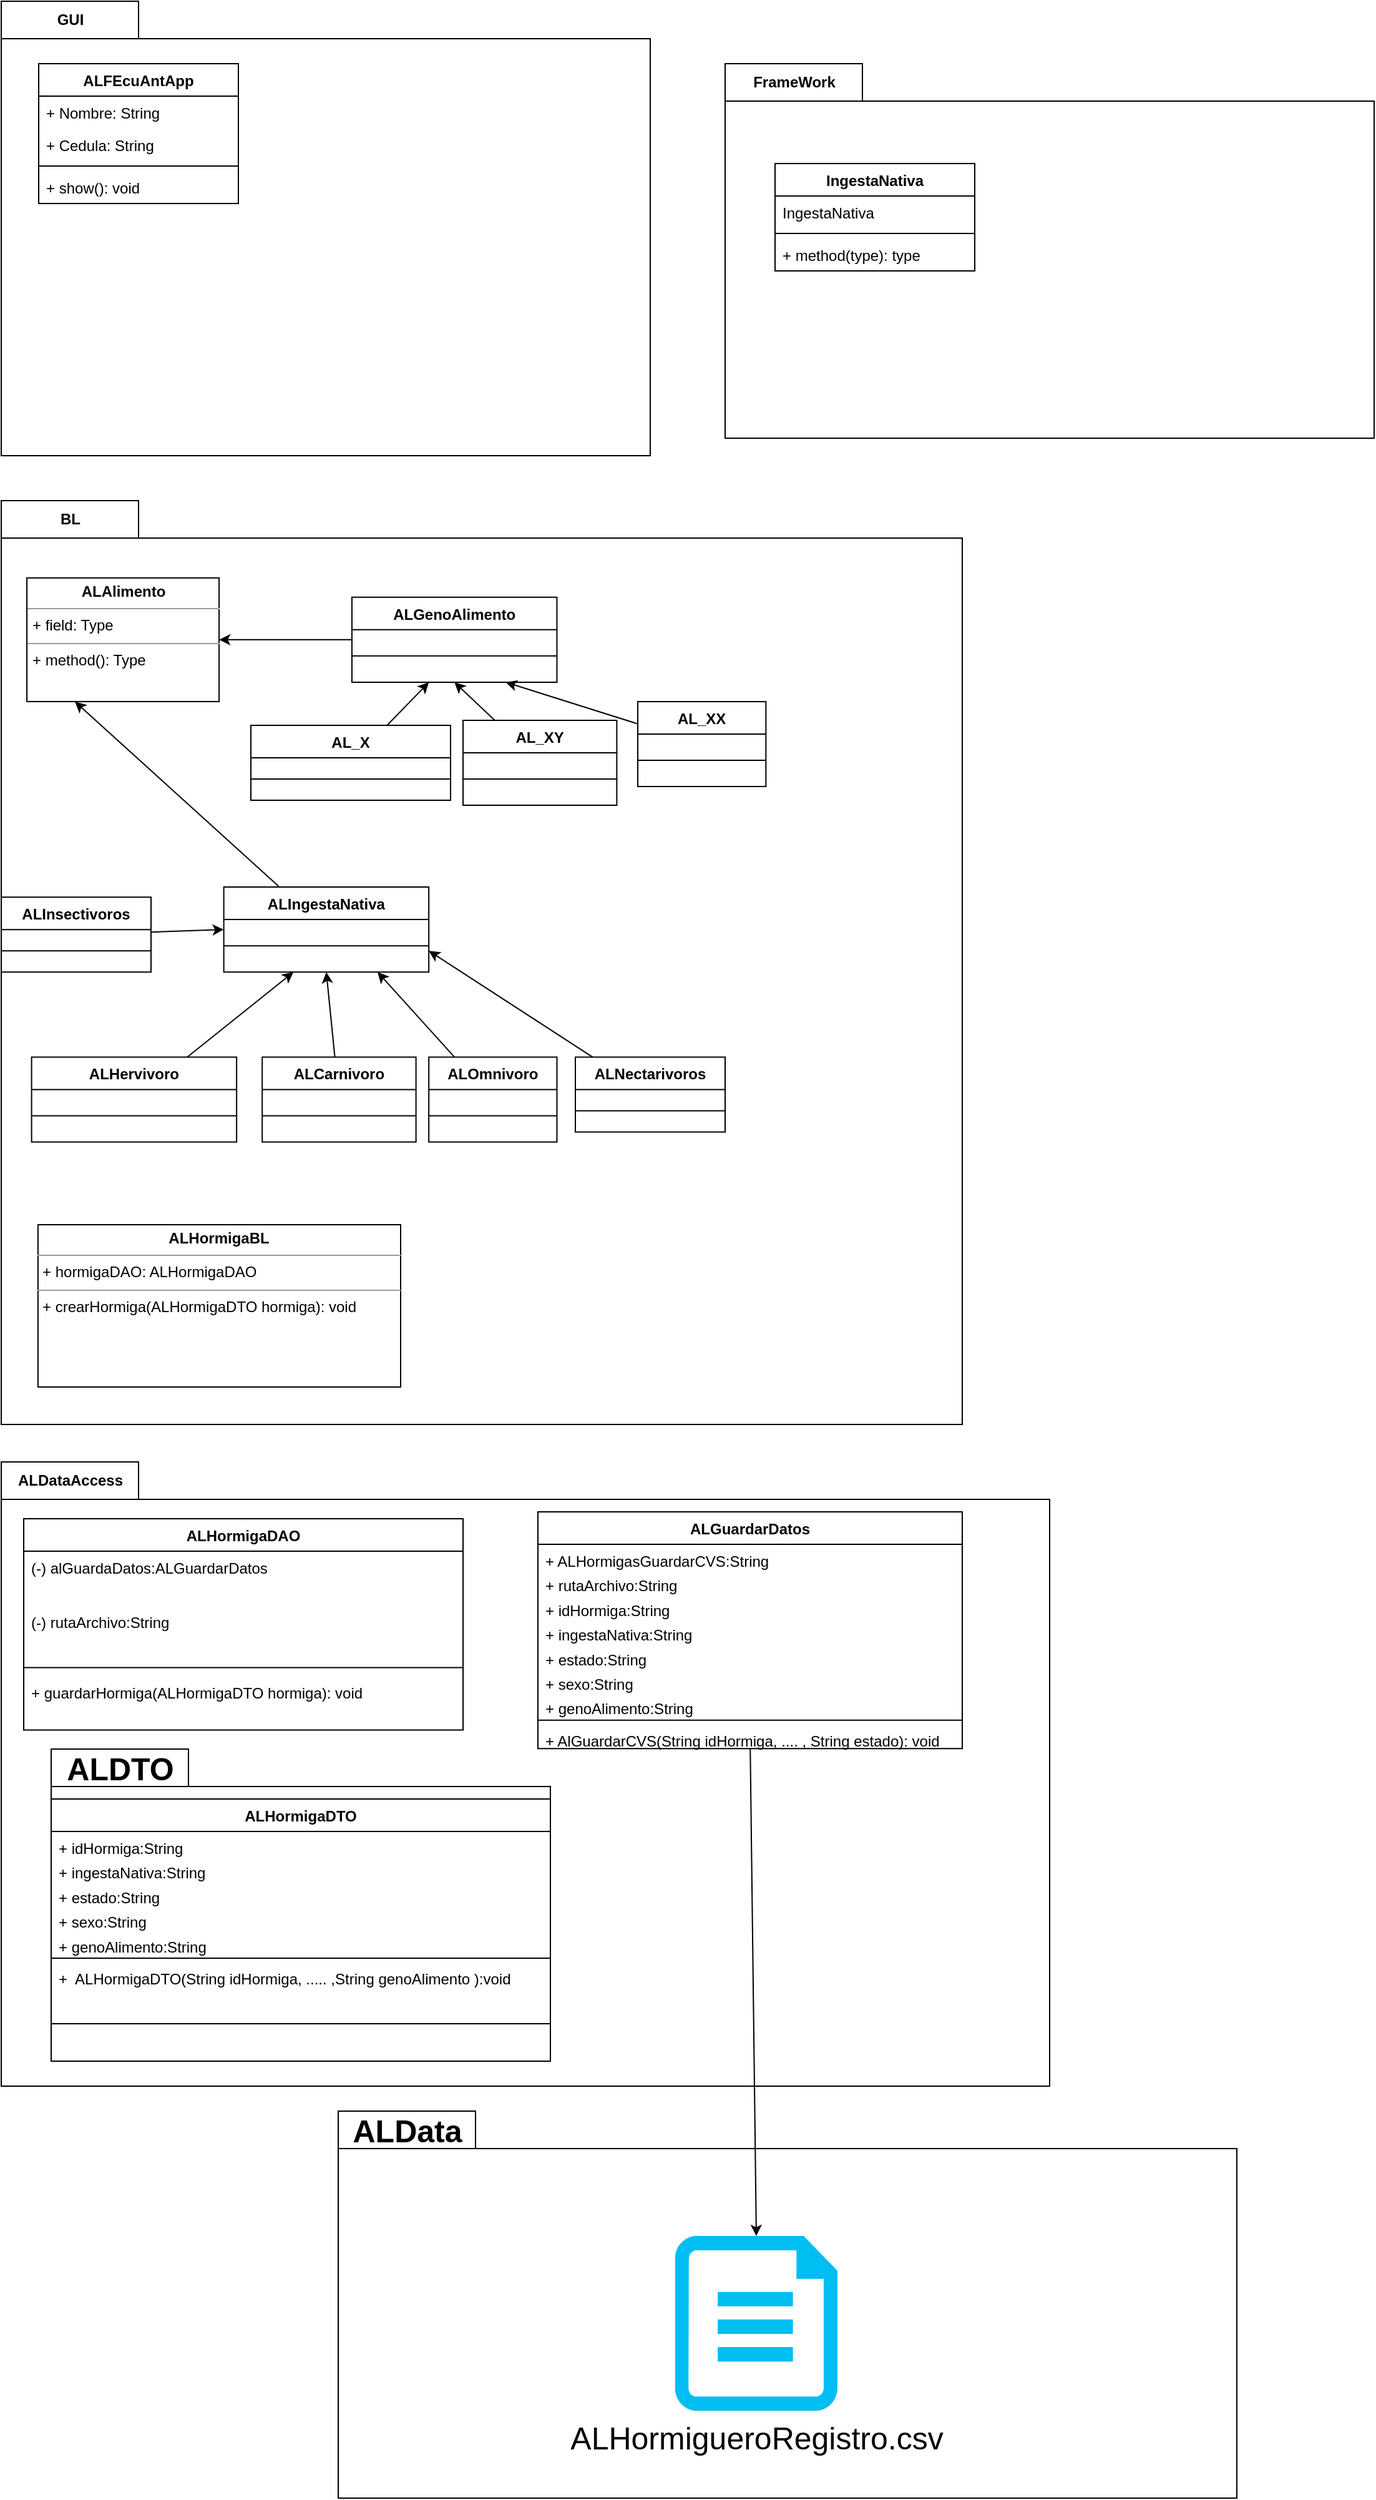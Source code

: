 <mxfile>
    <diagram id="7M8nlahBoTC14Zpf9XW7" name="Page-1">
        <mxGraphModel dx="1098" dy="1734" grid="1" gridSize="10" guides="1" tooltips="1" connect="1" arrows="1" fold="1" page="1" pageScale="1" pageWidth="850" pageHeight="1100" math="0" shadow="0">
            <root>
                <mxCell id="0"/>
                <mxCell id="1" parent="0"/>
                <mxCell id="17" value="ALDataAccess" style="shape=folder;fontStyle=1;tabWidth=110;tabHeight=30;tabPosition=left;html=1;boundedLbl=1;labelInHeader=1;container=1;collapsible=0;" parent="1" vertex="1">
                    <mxGeometry x="140" y="90" width="840" height="500" as="geometry"/>
                </mxCell>
                <mxCell id="18" value="" style="html=1;strokeColor=none;resizeWidth=1;resizeHeight=1;fillColor=none;part=1;connectable=0;allowArrows=0;deletable=0;" parent="17" vertex="1">
                    <mxGeometry width="840" height="350.0" relative="1" as="geometry">
                        <mxPoint y="30" as="offset"/>
                    </mxGeometry>
                </mxCell>
                <mxCell id="19" value="ALHormigaDAO" style="swimlane;fontStyle=1;align=center;verticalAlign=top;childLayout=stackLayout;horizontal=1;startSize=26;horizontalStack=0;resizeParent=1;resizeParentMax=0;resizeLast=0;collapsible=1;marginBottom=0;" parent="17" vertex="1">
                    <mxGeometry x="18" y="45.455" width="352" height="169.333" as="geometry"/>
                </mxCell>
                <mxCell id="20" value="(-) alGuardaDatos:ALGuardarDatos" style="text;strokeColor=none;fillColor=none;align=left;verticalAlign=top;spacingLeft=4;spacingRight=4;overflow=hidden;rotatable=0;points=[[0,0.5],[1,0.5]];portConstraint=eastwest;" parent="19" vertex="1">
                    <mxGeometry y="26" width="352" height="43.333" as="geometry"/>
                </mxCell>
                <mxCell id="89" value="(-) rutaArchivo:String" style="text;strokeColor=none;fillColor=none;align=left;verticalAlign=top;spacingLeft=4;spacingRight=4;overflow=hidden;rotatable=0;points=[[0,0.5],[1,0.5]];portConstraint=eastwest;" vertex="1" parent="19">
                    <mxGeometry y="69.333" width="352" height="43.333" as="geometry"/>
                </mxCell>
                <mxCell id="21" value="" style="line;strokeWidth=1;fillColor=none;align=left;verticalAlign=middle;spacingTop=-1;spacingLeft=3;spacingRight=3;rotatable=0;labelPosition=right;points=[];portConstraint=eastwest;strokeColor=inherit;" parent="19" vertex="1">
                    <mxGeometry y="112.667" width="352" height="13.333" as="geometry"/>
                </mxCell>
                <mxCell id="97" value="+ guardarHormiga(ALHormigaDTO hormiga): void" style="text;strokeColor=none;fillColor=none;align=left;verticalAlign=top;spacingLeft=4;spacingRight=4;overflow=hidden;rotatable=0;points=[[0,0.5],[1,0.5]];portConstraint=eastwest;" vertex="1" parent="19">
                    <mxGeometry y="126.0" width="352" height="43.333" as="geometry"/>
                </mxCell>
                <mxCell id="111" value="ALDTO" style="shape=folder;fontStyle=1;tabWidth=110;tabHeight=30;tabPosition=left;html=1;boundedLbl=1;labelInHeader=1;container=1;collapsible=0;fontSize=25;" vertex="1" parent="17">
                    <mxGeometry x="40" y="230" width="400" height="249.995" as="geometry"/>
                </mxCell>
                <mxCell id="112" value="" style="html=1;strokeColor=none;resizeWidth=1;resizeHeight=1;fillColor=none;part=1;connectable=0;allowArrows=0;deletable=0;fontSize=25;" vertex="1" parent="111">
                    <mxGeometry width="330" height="154" relative="1" as="geometry">
                        <mxPoint y="30" as="offset"/>
                    </mxGeometry>
                </mxCell>
                <mxCell id="113" value="ALHormigaDTO" style="swimlane;fontStyle=1;align=center;verticalAlign=top;childLayout=stackLayout;horizontal=1;startSize=26;horizontalStack=0;resizeParent=1;resizeParentMax=0;resizeLast=0;collapsible=1;marginBottom=0;" vertex="1" parent="111">
                    <mxGeometry y="40" width="400" height="179.995" as="geometry">
                        <mxRectangle y="40" width="130" height="30" as="alternateBounds"/>
                    </mxGeometry>
                </mxCell>
                <mxCell id="116" value="+ idHormiga:String" style="text;strokeColor=none;fillColor=none;align=left;verticalAlign=top;spacingLeft=4;spacingRight=4;overflow=hidden;rotatable=0;points=[[0,0.5],[1,0.5]];portConstraint=eastwest;" vertex="1" parent="113">
                    <mxGeometry y="26" width="400" height="19.697" as="geometry"/>
                </mxCell>
                <mxCell id="117" value="+ ingestaNativa:String" style="text;strokeColor=none;fillColor=none;align=left;verticalAlign=top;spacingLeft=4;spacingRight=4;overflow=hidden;rotatable=0;points=[[0,0.5],[1,0.5]];portConstraint=eastwest;" vertex="1" parent="113">
                    <mxGeometry y="45.697" width="400" height="19.697" as="geometry"/>
                </mxCell>
                <mxCell id="118" value="+ estado:String" style="text;strokeColor=none;fillColor=none;align=left;verticalAlign=top;spacingLeft=4;spacingRight=4;overflow=hidden;rotatable=0;points=[[0,0.5],[1,0.5]];portConstraint=eastwest;" vertex="1" parent="113">
                    <mxGeometry y="65.394" width="400" height="19.697" as="geometry"/>
                </mxCell>
                <mxCell id="119" value="+ sexo:String" style="text;strokeColor=none;fillColor=none;align=left;verticalAlign=top;spacingLeft=4;spacingRight=4;overflow=hidden;rotatable=0;points=[[0,0.5],[1,0.5]];portConstraint=eastwest;" vertex="1" parent="113">
                    <mxGeometry y="85.091" width="400" height="19.697" as="geometry"/>
                </mxCell>
                <mxCell id="120" value="+ genoAlimento:String" style="text;strokeColor=none;fillColor=none;align=left;verticalAlign=top;spacingLeft=4;spacingRight=4;overflow=hidden;rotatable=0;points=[[0,0.5],[1,0.5]];portConstraint=eastwest;" vertex="1" parent="113">
                    <mxGeometry y="104.788" width="400" height="19.697" as="geometry"/>
                </mxCell>
                <mxCell id="121" value="" style="line;strokeWidth=1;fillColor=none;align=left;verticalAlign=middle;spacingTop=-1;spacingLeft=3;spacingRight=3;rotatable=0;labelPosition=right;points=[];portConstraint=eastwest;strokeColor=inherit;" vertex="1" parent="113">
                    <mxGeometry y="124.485" width="400" height="6.061" as="geometry"/>
                </mxCell>
                <mxCell id="122" value="+  ALHormigaDTO(String idHormiga, ..... ,String genoAlimento ):void" style="text;strokeColor=none;fillColor=none;align=left;verticalAlign=top;spacingLeft=4;spacingRight=4;overflow=hidden;rotatable=0;points=[[0,0.5],[1,0.5]];portConstraint=eastwest;" vertex="1" parent="113">
                    <mxGeometry y="130.545" width="400" height="49.45" as="geometry"/>
                </mxCell>
                <mxCell id="98" value="ALGuardarDatos" style="swimlane;fontStyle=1;align=center;verticalAlign=top;childLayout=stackLayout;horizontal=1;startSize=26;horizontalStack=0;resizeParent=1;resizeParentMax=0;resizeLast=0;collapsible=1;marginBottom=0;" vertex="1" parent="17">
                    <mxGeometry x="430" y="40" width="340" height="189.636" as="geometry"/>
                </mxCell>
                <mxCell id="99" value="+ ALHormigasGuardarCVS:String" style="text;strokeColor=none;fillColor=none;align=left;verticalAlign=top;spacingLeft=4;spacingRight=4;overflow=hidden;rotatable=0;points=[[0,0.5],[1,0.5]];portConstraint=eastwest;" vertex="1" parent="98">
                    <mxGeometry y="26" width="340" height="19.697" as="geometry"/>
                </mxCell>
                <mxCell id="103" value="+ rutaArchivo:String" style="text;strokeColor=none;fillColor=none;align=left;verticalAlign=top;spacingLeft=4;spacingRight=4;overflow=hidden;rotatable=0;points=[[0,0.5],[1,0.5]];portConstraint=eastwest;" vertex="1" parent="98">
                    <mxGeometry y="45.697" width="340" height="19.697" as="geometry"/>
                </mxCell>
                <mxCell id="104" value="+ idHormiga:String" style="text;strokeColor=none;fillColor=none;align=left;verticalAlign=top;spacingLeft=4;spacingRight=4;overflow=hidden;rotatable=0;points=[[0,0.5],[1,0.5]];portConstraint=eastwest;" vertex="1" parent="98">
                    <mxGeometry y="65.394" width="340" height="19.697" as="geometry"/>
                </mxCell>
                <mxCell id="105" value="+ ingestaNativa:String" style="text;strokeColor=none;fillColor=none;align=left;verticalAlign=top;spacingLeft=4;spacingRight=4;overflow=hidden;rotatable=0;points=[[0,0.5],[1,0.5]];portConstraint=eastwest;" vertex="1" parent="98">
                    <mxGeometry y="85.091" width="340" height="19.697" as="geometry"/>
                </mxCell>
                <mxCell id="100" value="+ estado:String" style="text;strokeColor=none;fillColor=none;align=left;verticalAlign=top;spacingLeft=4;spacingRight=4;overflow=hidden;rotatable=0;points=[[0,0.5],[1,0.5]];portConstraint=eastwest;" vertex="1" parent="98">
                    <mxGeometry y="104.788" width="340" height="19.697" as="geometry"/>
                </mxCell>
                <mxCell id="107" value="+ sexo:String" style="text;strokeColor=none;fillColor=none;align=left;verticalAlign=top;spacingLeft=4;spacingRight=4;overflow=hidden;rotatable=0;points=[[0,0.5],[1,0.5]];portConstraint=eastwest;" vertex="1" parent="98">
                    <mxGeometry y="124.485" width="340" height="19.697" as="geometry"/>
                </mxCell>
                <mxCell id="106" value="+ genoAlimento:String" style="text;strokeColor=none;fillColor=none;align=left;verticalAlign=top;spacingLeft=4;spacingRight=4;overflow=hidden;rotatable=0;points=[[0,0.5],[1,0.5]];portConstraint=eastwest;" vertex="1" parent="98">
                    <mxGeometry y="144.182" width="340" height="19.697" as="geometry"/>
                </mxCell>
                <mxCell id="101" value="" style="line;strokeWidth=1;fillColor=none;align=left;verticalAlign=middle;spacingTop=-1;spacingLeft=3;spacingRight=3;rotatable=0;labelPosition=right;points=[];portConstraint=eastwest;strokeColor=inherit;" vertex="1" parent="98">
                    <mxGeometry y="163.879" width="340" height="6.061" as="geometry"/>
                </mxCell>
                <mxCell id="102" value="+ AlGuardarCVS(String idHormiga, .... , String estado): void" style="text;strokeColor=none;fillColor=none;align=left;verticalAlign=top;spacingLeft=4;spacingRight=4;overflow=hidden;rotatable=0;points=[[0,0.5],[1,0.5]];portConstraint=eastwest;" vertex="1" parent="98">
                    <mxGeometry y="169.939" width="340" height="19.697" as="geometry"/>
                </mxCell>
                <mxCell id="108" value="ALData" style="shape=folder;fontStyle=1;tabWidth=110;tabHeight=30;tabPosition=left;html=1;boundedLbl=1;labelInHeader=1;container=1;collapsible=0;fontSize=25;" vertex="1" parent="1">
                    <mxGeometry x="410" y="610" width="720" height="310" as="geometry"/>
                </mxCell>
                <mxCell id="109" value="" style="html=1;strokeColor=none;resizeWidth=1;resizeHeight=1;fillColor=none;part=1;connectable=0;allowArrows=0;deletable=0;fontSize=25;" vertex="1" parent="108">
                    <mxGeometry width="720" height="217" relative="1" as="geometry">
                        <mxPoint y="30" as="offset"/>
                    </mxGeometry>
                </mxCell>
                <mxCell id="23" value="&lt;font style=&quot;font-size: 25px;&quot;&gt;ALHormigueroRegistro.csv&lt;/font&gt;" style="verticalLabelPosition=bottom;html=1;verticalAlign=top;align=center;strokeColor=none;fillColor=#00BEF2;shape=mxgraph.azure.cloud_services_configuration_file;pointerEvents=1;" parent="108" vertex="1">
                    <mxGeometry x="270" y="100" width="130" height="140" as="geometry"/>
                </mxCell>
                <mxCell id="9" value="GUI" style="shape=folder;fontStyle=1;tabWidth=110;tabHeight=30;tabPosition=left;html=1;boundedLbl=1;labelInHeader=1;container=1;collapsible=0;" parent="1" vertex="1">
                    <mxGeometry x="140" y="-1080" width="520" height="364" as="geometry"/>
                </mxCell>
                <mxCell id="10" value="" style="html=1;strokeColor=none;resizeWidth=1;resizeHeight=1;fillColor=none;part=1;connectable=0;allowArrows=0;deletable=0;" parent="9" vertex="1">
                    <mxGeometry width="520" height="210" relative="1" as="geometry">
                        <mxPoint y="30" as="offset"/>
                    </mxGeometry>
                </mxCell>
                <mxCell id="32" value="ALFEcuAntApp" style="swimlane;fontStyle=1;align=center;verticalAlign=top;childLayout=stackLayout;horizontal=1;startSize=26;horizontalStack=0;resizeParent=1;resizeParentMax=0;resizeLast=0;collapsible=1;marginBottom=0;" parent="9" vertex="1">
                    <mxGeometry x="30" y="50" width="160" height="112" as="geometry"/>
                </mxCell>
                <mxCell id="37" value="+ Nombre: String" style="text;strokeColor=none;fillColor=none;align=left;verticalAlign=top;spacingLeft=4;spacingRight=4;overflow=hidden;rotatable=0;points=[[0,0.5],[1,0.5]];portConstraint=eastwest;" parent="32" vertex="1">
                    <mxGeometry y="26" width="160" height="26" as="geometry"/>
                </mxCell>
                <mxCell id="38" value="+ Cedula: String" style="text;strokeColor=none;fillColor=none;align=left;verticalAlign=top;spacingLeft=4;spacingRight=4;overflow=hidden;rotatable=0;points=[[0,0.5],[1,0.5]];portConstraint=eastwest;" parent="32" vertex="1">
                    <mxGeometry y="52" width="160" height="26" as="geometry"/>
                </mxCell>
                <mxCell id="34" value="" style="line;strokeWidth=1;fillColor=none;align=left;verticalAlign=middle;spacingTop=-1;spacingLeft=3;spacingRight=3;rotatable=0;labelPosition=right;points=[];portConstraint=eastwest;strokeColor=inherit;" parent="32" vertex="1">
                    <mxGeometry y="78" width="160" height="8" as="geometry"/>
                </mxCell>
                <mxCell id="35" value="+ show(): void" style="text;strokeColor=none;fillColor=none;align=left;verticalAlign=top;spacingLeft=4;spacingRight=4;overflow=hidden;rotatable=0;points=[[0,0.5],[1,0.5]];portConstraint=eastwest;" parent="32" vertex="1">
                    <mxGeometry y="86" width="160" height="26" as="geometry"/>
                </mxCell>
                <mxCell id="11" value="BL" style="shape=folder;fontStyle=1;tabWidth=110;tabHeight=30;tabPosition=left;html=1;boundedLbl=1;labelInHeader=1;container=1;collapsible=0;" parent="1" vertex="1">
                    <mxGeometry x="140" y="-680" width="770" height="740" as="geometry"/>
                </mxCell>
                <mxCell id="12" value="" style="html=1;strokeColor=none;resizeWidth=1;resizeHeight=1;fillColor=none;part=1;connectable=0;allowArrows=0;deletable=0;" parent="11" vertex="1">
                    <mxGeometry width="770" height="364" relative="1" as="geometry">
                        <mxPoint y="30" as="offset"/>
                    </mxGeometry>
                </mxCell>
                <mxCell id="80" value="&lt;p style=&quot;margin:0px;margin-top:4px;text-align:center;&quot;&gt;&lt;b&gt;ALAlimento&lt;/b&gt;&lt;/p&gt;&lt;hr size=&quot;1&quot;&gt;&lt;p style=&quot;margin:0px;margin-left:4px;&quot;&gt;+ field: Type&lt;/p&gt;&lt;hr size=&quot;1&quot;&gt;&lt;p style=&quot;margin:0px;margin-left:4px;&quot;&gt;+ method(): Type&lt;/p&gt;" style="verticalAlign=top;align=left;overflow=fill;fontSize=12;fontFamily=Helvetica;html=1;" vertex="1" parent="11">
                    <mxGeometry x="20.533" y="61.905" width="154" height="99.048" as="geometry"/>
                </mxCell>
                <mxCell id="58" value="ALGenoAlimento" style="swimlane;fontStyle=1;align=center;verticalAlign=top;childLayout=stackLayout;horizontal=1;startSize=26;horizontalStack=0;resizeParent=1;resizeParentMax=0;resizeLast=0;collapsible=1;marginBottom=0;" vertex="1" parent="11">
                    <mxGeometry x="280.973" y="77.377" width="164.267" height="68.095" as="geometry">
                        <mxRectangle x="10" y="60" width="170" height="60" as="alternateBounds"/>
                    </mxGeometry>
                </mxCell>
                <mxCell id="59" value="" style="line;strokeWidth=1;fillColor=none;align=left;verticalAlign=middle;spacingTop=-1;spacingLeft=3;spacingRight=3;rotatable=0;labelPosition=right;points=[];portConstraint=eastwest;strokeColor=inherit;" vertex="1" parent="58">
                    <mxGeometry y="26" width="164.267" height="42.095" as="geometry"/>
                </mxCell>
                <mxCell id="81" style="edgeStyle=none;html=1;entryX=1;entryY=0.5;entryDx=0;entryDy=0;" edge="1" parent="11" source="58" target="80">
                    <mxGeometry relative="1" as="geometry"/>
                </mxCell>
                <mxCell id="53" value="AL_XY" style="swimlane;fontStyle=1;align=center;verticalAlign=top;childLayout=stackLayout;horizontal=1;startSize=26;horizontalStack=0;resizeParent=1;resizeParentMax=0;resizeLast=0;collapsible=1;marginBottom=0;" vertex="1" parent="11">
                    <mxGeometry x="370.0" y="175.955" width="123.2" height="68.095" as="geometry">
                        <mxRectangle x="10" y="60" width="170" height="60" as="alternateBounds"/>
                    </mxGeometry>
                </mxCell>
                <mxCell id="54" value="" style="line;strokeWidth=1;fillColor=none;align=left;verticalAlign=middle;spacingTop=-1;spacingLeft=3;spacingRight=3;rotatable=0;labelPosition=right;points=[];portConstraint=eastwest;strokeColor=inherit;" vertex="1" parent="53">
                    <mxGeometry y="26" width="123.2" height="42.095" as="geometry"/>
                </mxCell>
                <mxCell id="60" value="" style="edgeStyle=none;html=1;entryX=0.5;entryY=1;entryDx=0;entryDy=0;" edge="1" parent="11" source="53" target="58">
                    <mxGeometry relative="1" as="geometry">
                        <mxPoint x="1078" y="86.667" as="targetPoint"/>
                    </mxGeometry>
                </mxCell>
                <mxCell id="55" value="AL_XX" style="swimlane;fontStyle=1;align=center;verticalAlign=top;childLayout=stackLayout;horizontal=1;startSize=26;horizontalStack=0;resizeParent=1;resizeParentMax=0;resizeLast=0;collapsible=1;marginBottom=0;" vertex="1" parent="11">
                    <mxGeometry x="510.003" y="160.955" width="102.667" height="68.095" as="geometry">
                        <mxRectangle x="10" y="60" width="170" height="60" as="alternateBounds"/>
                    </mxGeometry>
                </mxCell>
                <mxCell id="56" value="" style="line;strokeWidth=1;fillColor=none;align=left;verticalAlign=middle;spacingTop=-1;spacingLeft=3;spacingRight=3;rotatable=0;labelPosition=right;points=[];portConstraint=eastwest;strokeColor=inherit;" vertex="1" parent="55">
                    <mxGeometry y="26" width="102.667" height="42.095" as="geometry"/>
                </mxCell>
                <mxCell id="62" style="edgeStyle=none;html=1;entryX=0.75;entryY=1;entryDx=0;entryDy=0;" edge="1" parent="11" source="55" target="58">
                    <mxGeometry relative="1" as="geometry">
                        <mxPoint x="1098.533" y="99.048" as="targetPoint"/>
                    </mxGeometry>
                </mxCell>
                <mxCell id="64" value="ALHervivoro" style="swimlane;fontStyle=1;align=center;verticalAlign=top;childLayout=stackLayout;horizontal=1;startSize=26;horizontalStack=0;resizeParent=1;resizeParentMax=0;resizeLast=0;collapsible=1;marginBottom=0;" vertex="1" parent="11">
                    <mxGeometry x="24.311" y="445.714" width="164.267" height="68.095" as="geometry">
                        <mxRectangle x="10" y="60" width="170" height="60" as="alternateBounds"/>
                    </mxGeometry>
                </mxCell>
                <mxCell id="65" value="" style="line;strokeWidth=1;fillColor=none;align=left;verticalAlign=middle;spacingTop=-1;spacingLeft=3;spacingRight=3;rotatable=0;labelPosition=right;points=[];portConstraint=eastwest;strokeColor=inherit;" vertex="1" parent="64">
                    <mxGeometry y="26" width="164.267" height="42.095" as="geometry"/>
                </mxCell>
                <mxCell id="67" value="ALCarnivoro" style="swimlane;fontStyle=1;align=center;verticalAlign=top;childLayout=stackLayout;horizontal=1;startSize=26;horizontalStack=0;resizeParent=1;resizeParentMax=0;resizeLast=0;collapsible=1;marginBottom=0;" vertex="1" parent="11">
                    <mxGeometry x="209.111" y="445.714" width="123.2" height="68.095" as="geometry">
                        <mxRectangle x="10" y="60" width="170" height="60" as="alternateBounds"/>
                    </mxGeometry>
                </mxCell>
                <mxCell id="68" value="" style="line;strokeWidth=1;fillColor=none;align=left;verticalAlign=middle;spacingTop=-1;spacingLeft=3;spacingRight=3;rotatable=0;labelPosition=right;points=[];portConstraint=eastwest;strokeColor=inherit;" vertex="1" parent="67">
                    <mxGeometry y="26" width="123.2" height="42.095" as="geometry"/>
                </mxCell>
                <mxCell id="70" value="ALOmnivoro" style="swimlane;fontStyle=1;align=center;verticalAlign=top;childLayout=stackLayout;horizontal=1;startSize=26;horizontalStack=0;resizeParent=1;resizeParentMax=0;resizeLast=0;collapsible=1;marginBottom=0;" vertex="1" parent="11">
                    <mxGeometry x="342.578" y="445.714" width="102.667" height="68.095" as="geometry">
                        <mxRectangle x="10" y="60" width="170" height="60" as="alternateBounds"/>
                    </mxGeometry>
                </mxCell>
                <mxCell id="71" value="" style="line;strokeWidth=1;fillColor=none;align=left;verticalAlign=middle;spacingTop=-1;spacingLeft=3;spacingRight=3;rotatable=0;labelPosition=right;points=[];portConstraint=eastwest;strokeColor=inherit;" vertex="1" parent="70">
                    <mxGeometry y="26" width="102.667" height="42.095" as="geometry"/>
                </mxCell>
                <mxCell id="84" value="" style="edgeStyle=none;html=1;entryX=0.25;entryY=1;entryDx=0;entryDy=0;" edge="1" parent="11" source="72" target="80">
                    <mxGeometry relative="1" as="geometry"/>
                </mxCell>
                <mxCell id="72" value="ALIngestaNativa" style="swimlane;fontStyle=1;align=center;verticalAlign=top;childLayout=stackLayout;horizontal=1;startSize=26;horizontalStack=0;resizeParent=1;resizeParentMax=0;resizeLast=0;collapsible=1;marginBottom=0;" vertex="1" parent="11">
                    <mxGeometry x="178.311" y="309.524" width="164.267" height="68.095" as="geometry">
                        <mxRectangle x="10" y="60" width="170" height="60" as="alternateBounds"/>
                    </mxGeometry>
                </mxCell>
                <mxCell id="73" value="" style="line;strokeWidth=1;fillColor=none;align=left;verticalAlign=middle;spacingTop=-1;spacingLeft=3;spacingRight=3;rotatable=0;labelPosition=right;points=[];portConstraint=eastwest;strokeColor=inherit;" vertex="1" parent="72">
                    <mxGeometry y="26" width="164.267" height="42.095" as="geometry"/>
                </mxCell>
                <mxCell id="63" value="" style="edgeStyle=none;html=1;" edge="1" parent="11" source="64" target="73">
                    <mxGeometry relative="1" as="geometry"/>
                </mxCell>
                <mxCell id="66" value="" style="edgeStyle=none;html=1;entryX=0.5;entryY=1;entryDx=0;entryDy=0;" edge="1" parent="11" source="67" target="72">
                    <mxGeometry relative="1" as="geometry">
                        <mxPoint x="280.978" y="371.429" as="targetPoint"/>
                    </mxGeometry>
                </mxCell>
                <mxCell id="69" style="edgeStyle=none;html=1;entryX=0.75;entryY=1;entryDx=0;entryDy=0;" edge="1" parent="11" source="70" target="72">
                    <mxGeometry relative="1" as="geometry">
                        <mxPoint x="301.511" y="383.81" as="targetPoint"/>
                    </mxGeometry>
                </mxCell>
                <mxCell id="76" style="edgeStyle=none;html=1;entryX=1;entryY=0.75;entryDx=0;entryDy=0;startArrow=none;" edge="1" parent="11" source="74" target="72">
                    <mxGeometry relative="1" as="geometry">
                        <mxPoint x="461.996" y="445.714" as="sourcePoint"/>
                    </mxGeometry>
                </mxCell>
                <mxCell id="49" value="AL_X" style="swimlane;fontStyle=1;align=center;verticalAlign=top;childLayout=stackLayout;horizontal=1;startSize=26;horizontalStack=0;resizeParent=1;resizeParentMax=0;resizeLast=0;collapsible=1;marginBottom=0;" vertex="1" parent="11">
                    <mxGeometry x="200" y="180" width="160" height="60" as="geometry">
                        <mxRectangle x="10" y="60" width="170" height="60" as="alternateBounds"/>
                    </mxGeometry>
                </mxCell>
                <mxCell id="51" value="" style="line;strokeWidth=1;fillColor=none;align=left;verticalAlign=middle;spacingTop=-1;spacingLeft=3;spacingRight=3;rotatable=0;labelPosition=right;points=[];portConstraint=eastwest;strokeColor=inherit;" vertex="1" parent="49">
                    <mxGeometry y="26" width="160" height="34" as="geometry"/>
                </mxCell>
                <mxCell id="61" value="" style="edgeStyle=none;html=1;" edge="1" parent="11" source="49" target="59">
                    <mxGeometry relative="1" as="geometry"/>
                </mxCell>
                <mxCell id="86" value="" style="edgeStyle=none;html=1;entryX=0;entryY=0.5;entryDx=0;entryDy=0;" edge="1" parent="11" source="77" target="72">
                    <mxGeometry relative="1" as="geometry">
                        <mxPoint x="80.53" y="297.62" as="targetPoint"/>
                    </mxGeometry>
                </mxCell>
                <mxCell id="77" value="ALInsectivoros" style="swimlane;fontStyle=1;align=center;verticalAlign=top;childLayout=stackLayout;horizontal=1;startSize=26;horizontalStack=0;resizeParent=1;resizeParentMax=0;resizeLast=0;collapsible=1;marginBottom=0;" vertex="1" parent="11">
                    <mxGeometry x="-2.842e-14" y="317.62" width="120" height="60" as="geometry">
                        <mxRectangle x="10" y="60" width="170" height="60" as="alternateBounds"/>
                    </mxGeometry>
                </mxCell>
                <mxCell id="78" value="" style="line;strokeWidth=1;fillColor=none;align=left;verticalAlign=middle;spacingTop=-1;spacingLeft=3;spacingRight=3;rotatable=0;labelPosition=right;points=[];portConstraint=eastwest;strokeColor=inherit;" vertex="1" parent="77">
                    <mxGeometry y="26" width="120" height="34" as="geometry"/>
                </mxCell>
                <mxCell id="74" value="ALNectarivoros" style="swimlane;fontStyle=1;align=center;verticalAlign=top;childLayout=stackLayout;horizontal=1;startSize=26;horizontalStack=0;resizeParent=1;resizeParentMax=0;resizeLast=0;collapsible=1;marginBottom=0;" vertex="1" parent="11">
                    <mxGeometry x="460" y="445.71" width="120" height="60" as="geometry">
                        <mxRectangle x="10" y="60" width="170" height="60" as="alternateBounds"/>
                    </mxGeometry>
                </mxCell>
                <mxCell id="75" value="" style="line;strokeWidth=1;fillColor=none;align=left;verticalAlign=middle;spacingTop=-1;spacingLeft=3;spacingRight=3;rotatable=0;labelPosition=right;points=[];portConstraint=eastwest;strokeColor=inherit;" vertex="1" parent="74">
                    <mxGeometry y="26" width="120" height="34" as="geometry"/>
                </mxCell>
                <mxCell id="88" value="&lt;p style=&quot;margin:0px;margin-top:4px;text-align:center;&quot;&gt;&lt;b&gt;ALHormigaBL&lt;/b&gt;&lt;/p&gt;&lt;hr size=&quot;1&quot;&gt;&lt;p style=&quot;margin:0px;margin-left:4px;&quot;&gt;+ hormigaDAO: ALHormigaDAO&lt;/p&gt;&lt;hr size=&quot;1&quot;&gt;&lt;p style=&quot;margin:0px;margin-left:4px;&quot;&gt;+ crearHormiga(ALHormigaDTO hormiga): void&lt;/p&gt;" style="verticalAlign=top;align=left;overflow=fill;fontSize=12;fontFamily=Helvetica;html=1;" vertex="1" parent="11">
                    <mxGeometry x="29.44" y="580" width="290.56" height="130" as="geometry"/>
                </mxCell>
                <mxCell id="36" style="edgeStyle=none;html=1;entryX=0.5;entryY=0;entryDx=0;entryDy=0;entryPerimeter=0;" parent="1" source="102" target="23" edge="1">
                    <mxGeometry relative="1" as="geometry"/>
                </mxCell>
                <mxCell id="39" value="FrameWork" style="shape=folder;fontStyle=1;tabWidth=110;tabHeight=30;tabPosition=left;html=1;boundedLbl=1;labelInHeader=1;container=1;collapsible=0;" parent="1" vertex="1">
                    <mxGeometry x="720" y="-1030" width="520" height="300" as="geometry"/>
                </mxCell>
                <mxCell id="40" value="" style="html=1;strokeColor=none;resizeWidth=1;resizeHeight=1;fillColor=none;part=1;connectable=0;allowArrows=0;deletable=0;" parent="39" vertex="1">
                    <mxGeometry width="520" height="210" relative="1" as="geometry">
                        <mxPoint y="30" as="offset"/>
                    </mxGeometry>
                </mxCell>
                <mxCell id="41" value="IngestaNativa" style="swimlane;fontStyle=1;align=center;verticalAlign=top;childLayout=stackLayout;horizontal=1;startSize=26;horizontalStack=0;resizeParent=1;resizeParentMax=0;resizeLast=0;collapsible=1;marginBottom=0;" parent="39" vertex="1">
                    <mxGeometry x="40" y="80" width="160" height="86" as="geometry"/>
                </mxCell>
                <mxCell id="42" value="IngestaNativa" style="text;strokeColor=none;fillColor=none;align=left;verticalAlign=top;spacingLeft=4;spacingRight=4;overflow=hidden;rotatable=0;points=[[0,0.5],[1,0.5]];portConstraint=eastwest;" parent="41" vertex="1">
                    <mxGeometry y="26" width="160" height="26" as="geometry"/>
                </mxCell>
                <mxCell id="43" value="" style="line;strokeWidth=1;fillColor=none;align=left;verticalAlign=middle;spacingTop=-1;spacingLeft=3;spacingRight=3;rotatable=0;labelPosition=right;points=[];portConstraint=eastwest;strokeColor=inherit;" parent="41" vertex="1">
                    <mxGeometry y="52" width="160" height="8" as="geometry"/>
                </mxCell>
                <mxCell id="44" value="+ method(type): type" style="text;strokeColor=none;fillColor=none;align=left;verticalAlign=top;spacingLeft=4;spacingRight=4;overflow=hidden;rotatable=0;points=[[0,0.5],[1,0.5]];portConstraint=eastwest;" parent="41" vertex="1">
                    <mxGeometry y="60" width="160" height="26" as="geometry"/>
                </mxCell>
            </root>
        </mxGraphModel>
    </diagram>
</mxfile>